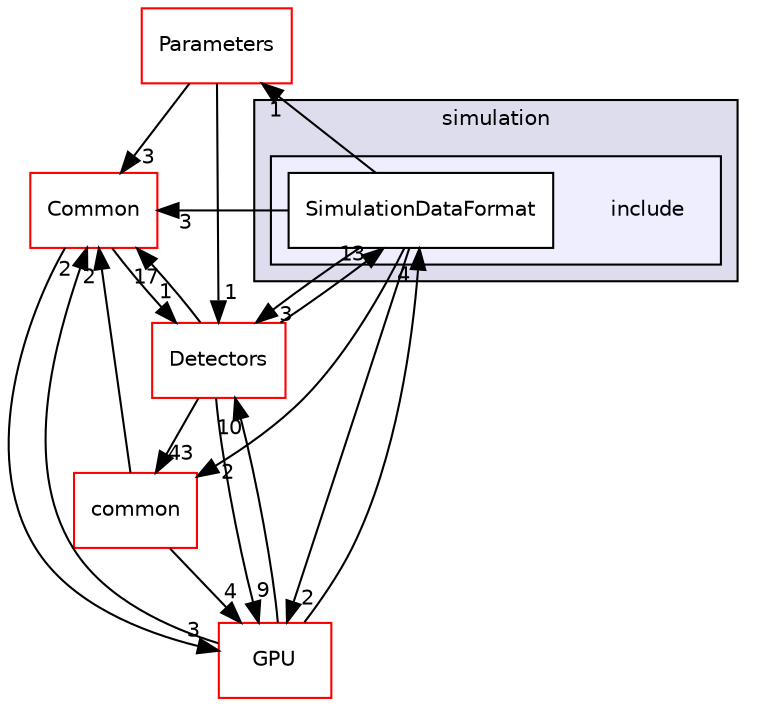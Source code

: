 digraph "/home/travis/build/AliceO2Group/AliceO2/DataFormats/simulation/include" {
  bgcolor=transparent;
  compound=true
  node [ fontsize="10", fontname="Helvetica"];
  edge [ labelfontsize="10", labelfontname="Helvetica"];
  subgraph clusterdir_047746f9f311f49446db9474b7431d0d {
    graph [ bgcolor="#ddddee", pencolor="black", label="simulation" fontname="Helvetica", fontsize="10", URL="dir_047746f9f311f49446db9474b7431d0d.html"]
  subgraph clusterdir_e977c6a9672cee72083a88d55f0ce0c6 {
    graph [ bgcolor="#eeeeff", pencolor="black", label="" URL="dir_e977c6a9672cee72083a88d55f0ce0c6.html"];
    dir_e977c6a9672cee72083a88d55f0ce0c6 [shape=plaintext label="include"];
    dir_af0e56203f4f35107f06f72cd061d1bf [shape=box label="SimulationDataFormat" color="black" fillcolor="white" style="filled" URL="dir_af0e56203f4f35107f06f72cd061d1bf.html"];
  }
  }
  dir_4ab6b4cc6a7edbff49100e9123df213f [shape=box label="Common" color="red" URL="dir_4ab6b4cc6a7edbff49100e9123df213f.html"];
  dir_2801adc79bf3c286b1b479858d2cade4 [shape=box label="Detectors" color="red" URL="dir_2801adc79bf3c286b1b479858d2cade4.html"];
  dir_d462256f2f72f303235b8fb5b5a9f479 [shape=box label="Parameters" color="red" URL="dir_d462256f2f72f303235b8fb5b5a9f479.html"];
  dir_7924ba4398ae4560cd37376e44666c6d [shape=box label="common" color="red" URL="dir_7924ba4398ae4560cd37376e44666c6d.html"];
  dir_f511f1e9c03c071966ae594f00bbc5e0 [shape=box label="GPU" color="red" URL="dir_f511f1e9c03c071966ae594f00bbc5e0.html"];
  dir_af0e56203f4f35107f06f72cd061d1bf->dir_4ab6b4cc6a7edbff49100e9123df213f [headlabel="3", labeldistance=1.5 headhref="dir_000247_000027.html"];
  dir_af0e56203f4f35107f06f72cd061d1bf->dir_2801adc79bf3c286b1b479858d2cade4 [headlabel="3", labeldistance=1.5 headhref="dir_000247_000086.html"];
  dir_af0e56203f4f35107f06f72cd061d1bf->dir_d462256f2f72f303235b8fb5b5a9f479 [headlabel="1", labeldistance=1.5 headhref="dir_000247_000258.html"];
  dir_af0e56203f4f35107f06f72cd061d1bf->dir_7924ba4398ae4560cd37376e44666c6d [headlabel="2", labeldistance=1.5 headhref="dir_000247_000077.html"];
  dir_af0e56203f4f35107f06f72cd061d1bf->dir_f511f1e9c03c071966ae594f00bbc5e0 [headlabel="2", labeldistance=1.5 headhref="dir_000247_000685.html"];
  dir_4ab6b4cc6a7edbff49100e9123df213f->dir_2801adc79bf3c286b1b479858d2cade4 [headlabel="1", labeldistance=1.5 headhref="dir_000027_000086.html"];
  dir_4ab6b4cc6a7edbff49100e9123df213f->dir_f511f1e9c03c071966ae594f00bbc5e0 [headlabel="3", labeldistance=1.5 headhref="dir_000027_000685.html"];
  dir_2801adc79bf3c286b1b479858d2cade4->dir_af0e56203f4f35107f06f72cd061d1bf [headlabel="13", labeldistance=1.5 headhref="dir_000086_000247.html"];
  dir_2801adc79bf3c286b1b479858d2cade4->dir_4ab6b4cc6a7edbff49100e9123df213f [headlabel="17", labeldistance=1.5 headhref="dir_000086_000027.html"];
  dir_2801adc79bf3c286b1b479858d2cade4->dir_7924ba4398ae4560cd37376e44666c6d [headlabel="43", labeldistance=1.5 headhref="dir_000086_000077.html"];
  dir_2801adc79bf3c286b1b479858d2cade4->dir_f511f1e9c03c071966ae594f00bbc5e0 [headlabel="9", labeldistance=1.5 headhref="dir_000086_000685.html"];
  dir_d462256f2f72f303235b8fb5b5a9f479->dir_4ab6b4cc6a7edbff49100e9123df213f [headlabel="3", labeldistance=1.5 headhref="dir_000258_000027.html"];
  dir_d462256f2f72f303235b8fb5b5a9f479->dir_2801adc79bf3c286b1b479858d2cade4 [headlabel="1", labeldistance=1.5 headhref="dir_000258_000086.html"];
  dir_7924ba4398ae4560cd37376e44666c6d->dir_4ab6b4cc6a7edbff49100e9123df213f [headlabel="2", labeldistance=1.5 headhref="dir_000077_000027.html"];
  dir_7924ba4398ae4560cd37376e44666c6d->dir_f511f1e9c03c071966ae594f00bbc5e0 [headlabel="4", labeldistance=1.5 headhref="dir_000077_000685.html"];
  dir_f511f1e9c03c071966ae594f00bbc5e0->dir_af0e56203f4f35107f06f72cd061d1bf [headlabel="4", labeldistance=1.5 headhref="dir_000685_000247.html"];
  dir_f511f1e9c03c071966ae594f00bbc5e0->dir_4ab6b4cc6a7edbff49100e9123df213f [headlabel="2", labeldistance=1.5 headhref="dir_000685_000027.html"];
  dir_f511f1e9c03c071966ae594f00bbc5e0->dir_2801adc79bf3c286b1b479858d2cade4 [headlabel="10", labeldistance=1.5 headhref="dir_000685_000086.html"];
}
